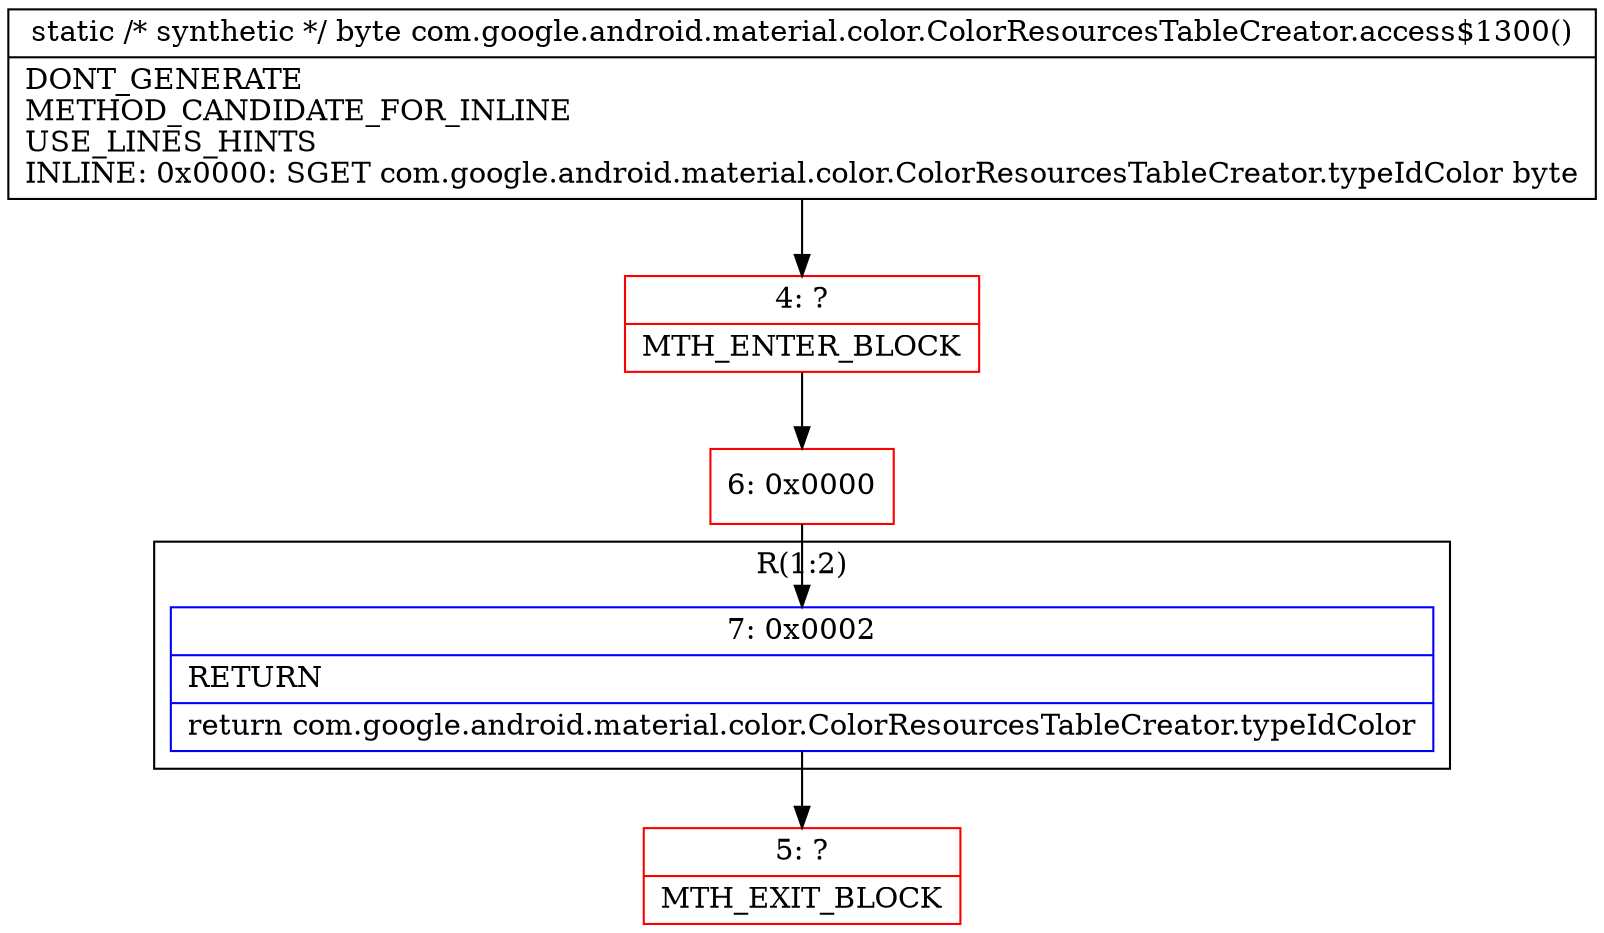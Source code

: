 digraph "CFG forcom.google.android.material.color.ColorResourcesTableCreator.access$1300()B" {
subgraph cluster_Region_49070234 {
label = "R(1:2)";
node [shape=record,color=blue];
Node_7 [shape=record,label="{7\:\ 0x0002|RETURN\l|return com.google.android.material.color.ColorResourcesTableCreator.typeIdColor\l}"];
}
Node_4 [shape=record,color=red,label="{4\:\ ?|MTH_ENTER_BLOCK\l}"];
Node_6 [shape=record,color=red,label="{6\:\ 0x0000}"];
Node_5 [shape=record,color=red,label="{5\:\ ?|MTH_EXIT_BLOCK\l}"];
MethodNode[shape=record,label="{static \/* synthetic *\/ byte com.google.android.material.color.ColorResourcesTableCreator.access$1300()  | DONT_GENERATE\lMETHOD_CANDIDATE_FOR_INLINE\lUSE_LINES_HINTS\lINLINE: 0x0000: SGET   com.google.android.material.color.ColorResourcesTableCreator.typeIdColor byte\l}"];
MethodNode -> Node_4;Node_7 -> Node_5;
Node_4 -> Node_6;
Node_6 -> Node_7;
}

